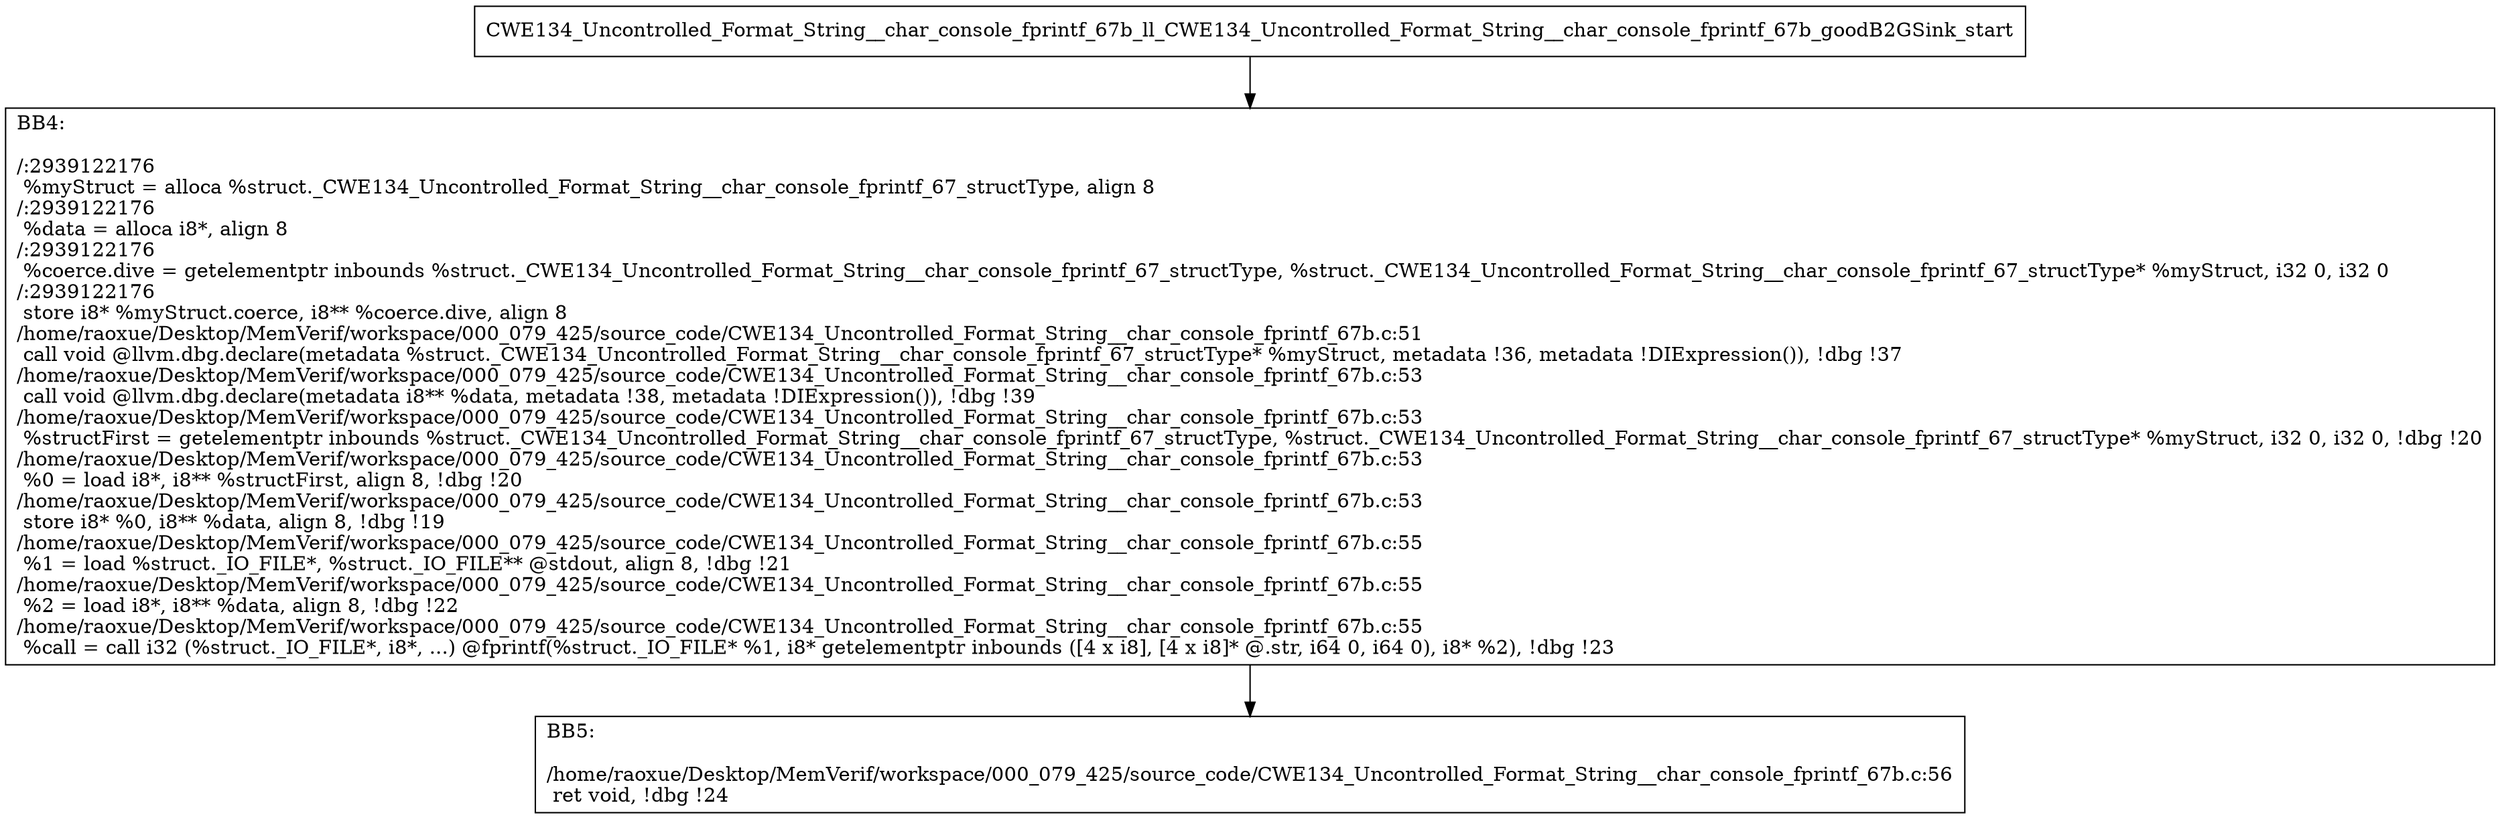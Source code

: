 digraph "CFG for'CWE134_Uncontrolled_Format_String__char_console_fprintf_67b_ll_CWE134_Uncontrolled_Format_String__char_console_fprintf_67b_goodB2GSink' function" {
	BBCWE134_Uncontrolled_Format_String__char_console_fprintf_67b_ll_CWE134_Uncontrolled_Format_String__char_console_fprintf_67b_goodB2GSink_start[shape=record,label="{CWE134_Uncontrolled_Format_String__char_console_fprintf_67b_ll_CWE134_Uncontrolled_Format_String__char_console_fprintf_67b_goodB2GSink_start}"];
	BBCWE134_Uncontrolled_Format_String__char_console_fprintf_67b_ll_CWE134_Uncontrolled_Format_String__char_console_fprintf_67b_goodB2GSink_start-> CWE134_Uncontrolled_Format_String__char_console_fprintf_67b_ll_CWE134_Uncontrolled_Format_String__char_console_fprintf_67b_goodB2GSinkBB4;
	CWE134_Uncontrolled_Format_String__char_console_fprintf_67b_ll_CWE134_Uncontrolled_Format_String__char_console_fprintf_67b_goodB2GSinkBB4 [shape=record, label="{BB4:\l\l/:2939122176\l
  %myStruct = alloca %struct._CWE134_Uncontrolled_Format_String__char_console_fprintf_67_structType, align 8\l
/:2939122176\l
  %data = alloca i8*, align 8\l
/:2939122176\l
  %coerce.dive = getelementptr inbounds %struct._CWE134_Uncontrolled_Format_String__char_console_fprintf_67_structType, %struct._CWE134_Uncontrolled_Format_String__char_console_fprintf_67_structType* %myStruct, i32 0, i32 0\l
/:2939122176\l
  store i8* %myStruct.coerce, i8** %coerce.dive, align 8\l
/home/raoxue/Desktop/MemVerif/workspace/000_079_425/source_code/CWE134_Uncontrolled_Format_String__char_console_fprintf_67b.c:51\l
  call void @llvm.dbg.declare(metadata %struct._CWE134_Uncontrolled_Format_String__char_console_fprintf_67_structType* %myStruct, metadata !36, metadata !DIExpression()), !dbg !37\l
/home/raoxue/Desktop/MemVerif/workspace/000_079_425/source_code/CWE134_Uncontrolled_Format_String__char_console_fprintf_67b.c:53\l
  call void @llvm.dbg.declare(metadata i8** %data, metadata !38, metadata !DIExpression()), !dbg !39\l
/home/raoxue/Desktop/MemVerif/workspace/000_079_425/source_code/CWE134_Uncontrolled_Format_String__char_console_fprintf_67b.c:53\l
  %structFirst = getelementptr inbounds %struct._CWE134_Uncontrolled_Format_String__char_console_fprintf_67_structType, %struct._CWE134_Uncontrolled_Format_String__char_console_fprintf_67_structType* %myStruct, i32 0, i32 0, !dbg !20\l
/home/raoxue/Desktop/MemVerif/workspace/000_079_425/source_code/CWE134_Uncontrolled_Format_String__char_console_fprintf_67b.c:53\l
  %0 = load i8*, i8** %structFirst, align 8, !dbg !20\l
/home/raoxue/Desktop/MemVerif/workspace/000_079_425/source_code/CWE134_Uncontrolled_Format_String__char_console_fprintf_67b.c:53\l
  store i8* %0, i8** %data, align 8, !dbg !19\l
/home/raoxue/Desktop/MemVerif/workspace/000_079_425/source_code/CWE134_Uncontrolled_Format_String__char_console_fprintf_67b.c:55\l
  %1 = load %struct._IO_FILE*, %struct._IO_FILE** @stdout, align 8, !dbg !21\l
/home/raoxue/Desktop/MemVerif/workspace/000_079_425/source_code/CWE134_Uncontrolled_Format_String__char_console_fprintf_67b.c:55\l
  %2 = load i8*, i8** %data, align 8, !dbg !22\l
/home/raoxue/Desktop/MemVerif/workspace/000_079_425/source_code/CWE134_Uncontrolled_Format_String__char_console_fprintf_67b.c:55\l
  %call = call i32 (%struct._IO_FILE*, i8*, ...) @fprintf(%struct._IO_FILE* %1, i8* getelementptr inbounds ([4 x i8], [4 x i8]* @.str, i64 0, i64 0), i8* %2), !dbg !23\l
}"];
	CWE134_Uncontrolled_Format_String__char_console_fprintf_67b_ll_CWE134_Uncontrolled_Format_String__char_console_fprintf_67b_goodB2GSinkBB4-> CWE134_Uncontrolled_Format_String__char_console_fprintf_67b_ll_CWE134_Uncontrolled_Format_String__char_console_fprintf_67b_goodB2GSinkBB5;
	CWE134_Uncontrolled_Format_String__char_console_fprintf_67b_ll_CWE134_Uncontrolled_Format_String__char_console_fprintf_67b_goodB2GSinkBB5 [shape=record, label="{BB5:\l\l/home/raoxue/Desktop/MemVerif/workspace/000_079_425/source_code/CWE134_Uncontrolled_Format_String__char_console_fprintf_67b.c:56\l
  ret void, !dbg !24\l
}"];
}

